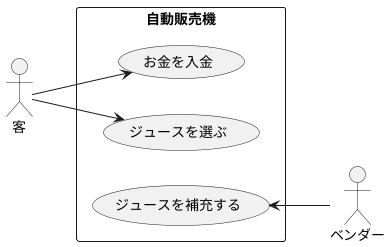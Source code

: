 @startuml 自動販売機システム
left to right direction
actor 客
actor ベンダー
rectangle 自動販売機{
    usecase お金を入金
    usecase ジュースを選ぶ
    usecase ジュースを補充する
}
ジュースを補充する <-- ベンダー
客 --> お金を入金
客 --> ジュースを選ぶ

@enduml
